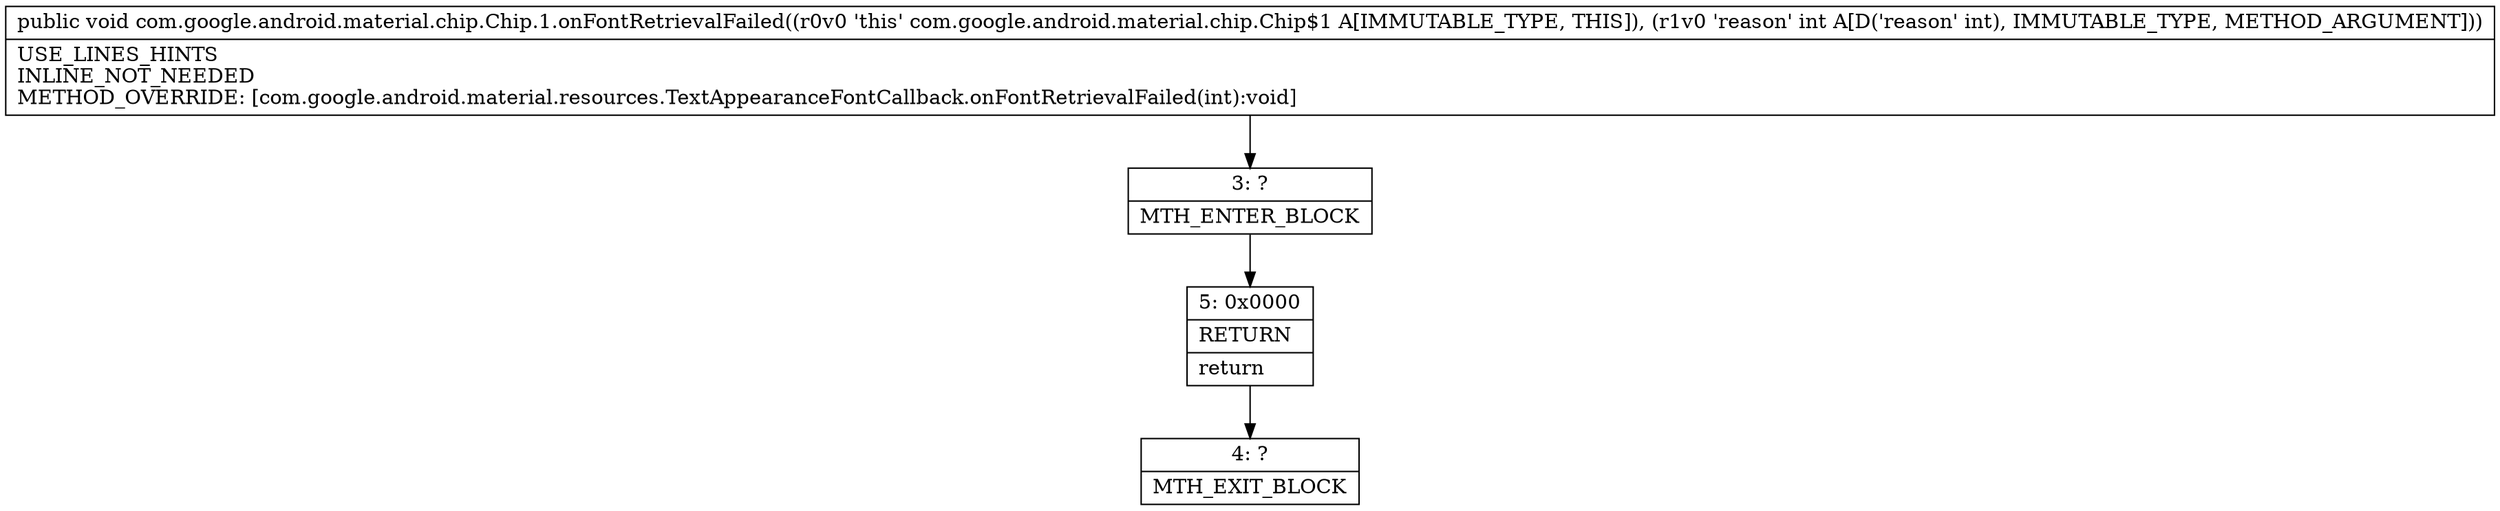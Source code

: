 digraph "CFG forcom.google.android.material.chip.Chip.1.onFontRetrievalFailed(I)V" {
Node_3 [shape=record,label="{3\:\ ?|MTH_ENTER_BLOCK\l}"];
Node_5 [shape=record,label="{5\:\ 0x0000|RETURN\l|return\l}"];
Node_4 [shape=record,label="{4\:\ ?|MTH_EXIT_BLOCK\l}"];
MethodNode[shape=record,label="{public void com.google.android.material.chip.Chip.1.onFontRetrievalFailed((r0v0 'this' com.google.android.material.chip.Chip$1 A[IMMUTABLE_TYPE, THIS]), (r1v0 'reason' int A[D('reason' int), IMMUTABLE_TYPE, METHOD_ARGUMENT]))  | USE_LINES_HINTS\lINLINE_NOT_NEEDED\lMETHOD_OVERRIDE: [com.google.android.material.resources.TextAppearanceFontCallback.onFontRetrievalFailed(int):void]\l}"];
MethodNode -> Node_3;Node_3 -> Node_5;
Node_5 -> Node_4;
}

